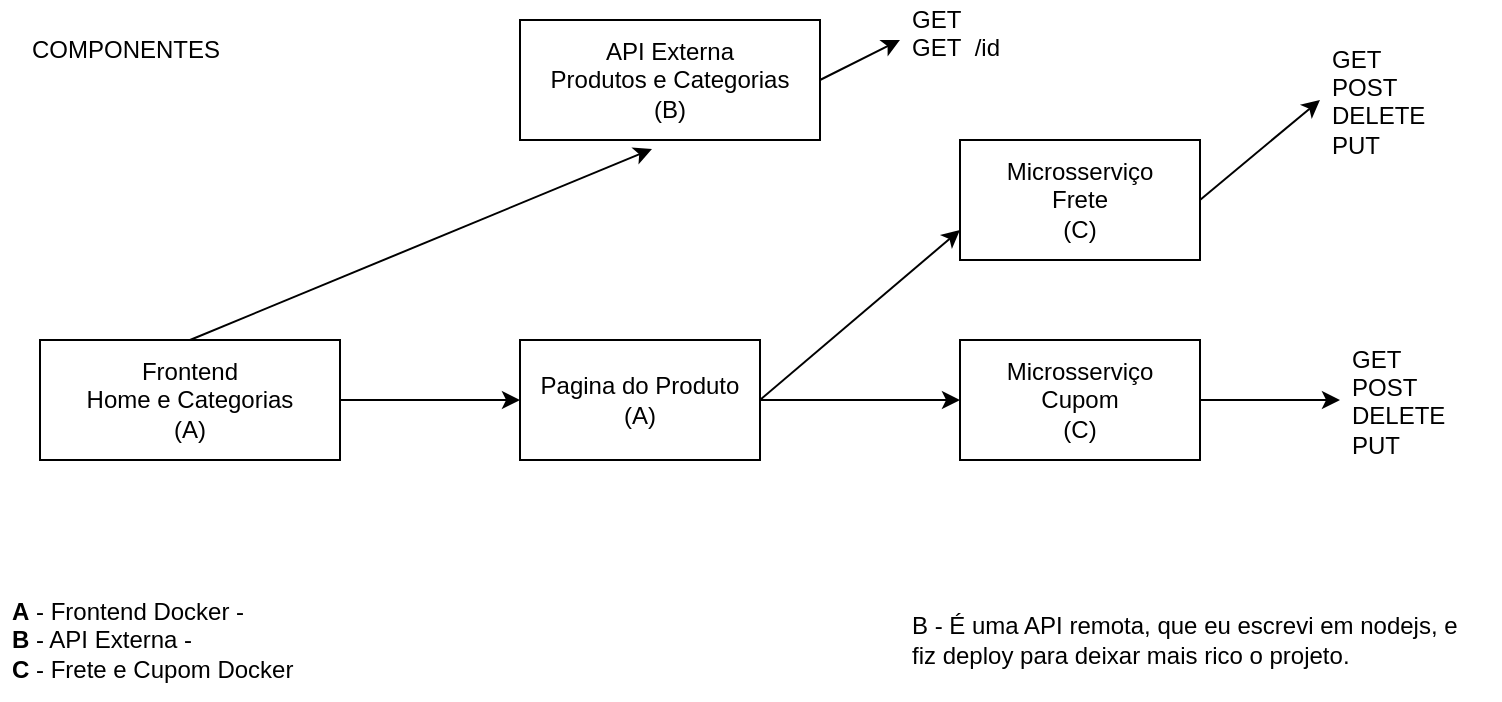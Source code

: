 <mxfile>
    <diagram id="BIgHVA2T5CTmXhIg9q-h" name="Page-1">
        <mxGraphModel dx="890" dy="430" grid="1" gridSize="10" guides="1" tooltips="1" connect="1" arrows="1" fold="1" page="1" pageScale="1" pageWidth="850" pageHeight="1100" math="0" shadow="0">
            <root>
                <mxCell id="0"/>
                <mxCell id="1" parent="0"/>
                <mxCell id="4" style="edgeStyle=none;html=1;exitX=0.5;exitY=0;exitDx=0;exitDy=0;entryX=0.44;entryY=1.075;entryDx=0;entryDy=0;entryPerimeter=0;" parent="1" source="2" target="3" edge="1">
                    <mxGeometry relative="1" as="geometry"/>
                </mxCell>
                <mxCell id="7" style="edgeStyle=none;html=1;entryX=0;entryY=0.5;entryDx=0;entryDy=0;" parent="1" source="2" target="5" edge="1">
                    <mxGeometry relative="1" as="geometry"/>
                </mxCell>
                <mxCell id="2" value="Frontend&lt;br&gt;Home e Categorias&lt;br&gt;(A)" style="rounded=0;whiteSpace=wrap;html=1;" parent="1" vertex="1">
                    <mxGeometry x="110" y="200" width="150" height="60" as="geometry"/>
                </mxCell>
                <mxCell id="24" style="edgeStyle=none;html=1;exitX=1;exitY=0.5;exitDx=0;exitDy=0;" edge="1" parent="1" source="3">
                    <mxGeometry relative="1" as="geometry">
                        <mxPoint x="540" y="50" as="targetPoint"/>
                    </mxGeometry>
                </mxCell>
                <mxCell id="3" value="API Externa&lt;br&gt;Produtos e Categorias&lt;br&gt;(B)" style="rounded=0;whiteSpace=wrap;html=1;" parent="1" vertex="1">
                    <mxGeometry x="350" y="40" width="150" height="60" as="geometry"/>
                </mxCell>
                <mxCell id="9" style="edgeStyle=none;html=1;entryX=0;entryY=0.5;entryDx=0;entryDy=0;" parent="1" source="5" target="8" edge="1">
                    <mxGeometry relative="1" as="geometry"/>
                </mxCell>
                <mxCell id="11" style="edgeStyle=none;html=1;exitX=1;exitY=0.5;exitDx=0;exitDy=0;entryX=0;entryY=0.75;entryDx=0;entryDy=0;" parent="1" source="5" target="10" edge="1">
                    <mxGeometry relative="1" as="geometry"/>
                </mxCell>
                <mxCell id="5" value="Pagina do Produto&lt;br&gt;(A)" style="rounded=0;whiteSpace=wrap;html=1;" parent="1" vertex="1">
                    <mxGeometry x="350" y="200" width="120" height="60" as="geometry"/>
                </mxCell>
                <mxCell id="19" style="edgeStyle=none;html=1;entryX=0;entryY=0.5;entryDx=0;entryDy=0;" parent="1" source="8" target="18" edge="1">
                    <mxGeometry relative="1" as="geometry"/>
                </mxCell>
                <mxCell id="8" value="Microsserviço&lt;br&gt;Cupom&lt;br&gt;(C)" style="rounded=0;whiteSpace=wrap;html=1;" parent="1" vertex="1">
                    <mxGeometry x="570" y="200" width="120" height="60" as="geometry"/>
                </mxCell>
                <mxCell id="17" style="edgeStyle=none;html=1;exitX=1;exitY=0.5;exitDx=0;exitDy=0;entryX=0;entryY=0.5;entryDx=0;entryDy=0;" parent="1" source="10" target="16" edge="1">
                    <mxGeometry relative="1" as="geometry"/>
                </mxCell>
                <mxCell id="10" value="Microsserviço&lt;br&gt;Frete&lt;br&gt;(C)" style="rounded=0;whiteSpace=wrap;html=1;" parent="1" vertex="1">
                    <mxGeometry x="570" y="100" width="120" height="60" as="geometry"/>
                </mxCell>
                <mxCell id="16" value="GET&lt;br&gt;POST&lt;br&gt;DELETE&lt;br&gt;PUT" style="text;strokeColor=none;fillColor=none;align=left;verticalAlign=middle;spacingLeft=4;spacingRight=4;overflow=hidden;points=[[0,0.5],[1,0.5]];portConstraint=eastwest;rotatable=0;whiteSpace=wrap;html=1;" parent="1" vertex="1">
                    <mxGeometry x="750" y="50" width="80" height="60" as="geometry"/>
                </mxCell>
                <mxCell id="18" value="GET&lt;br&gt;POST&lt;br&gt;DELETE&lt;br&gt;PUT" style="text;strokeColor=none;fillColor=none;align=left;verticalAlign=middle;spacingLeft=4;spacingRight=4;overflow=hidden;points=[[0,0.5],[1,0.5]];portConstraint=eastwest;rotatable=0;whiteSpace=wrap;html=1;" parent="1" vertex="1">
                    <mxGeometry x="760" y="200" width="80" height="60" as="geometry"/>
                </mxCell>
                <mxCell id="22" value="COMPONENTES" style="text;strokeColor=none;fillColor=none;align=left;verticalAlign=middle;spacingLeft=4;spacingRight=4;overflow=hidden;points=[[0,0.5],[1,0.5]];portConstraint=eastwest;rotatable=0;whiteSpace=wrap;html=1;" parent="1" vertex="1">
                    <mxGeometry x="100" y="40" width="120" height="30" as="geometry"/>
                </mxCell>
                <mxCell id="23" value="GET&lt;br&gt;GET&amp;nbsp; /id" style="text;strokeColor=none;fillColor=none;align=left;verticalAlign=middle;spacingLeft=4;spacingRight=4;overflow=hidden;points=[[0,0.5],[1,0.5]];portConstraint=eastwest;rotatable=0;whiteSpace=wrap;html=1;" vertex="1" parent="1">
                    <mxGeometry x="540" y="30" width="80" height="30" as="geometry"/>
                </mxCell>
                <mxCell id="25" value="&lt;b&gt;A&lt;/b&gt; - Frontend Docker -&amp;nbsp;&lt;br&gt;&lt;b&gt;B&lt;/b&gt; - API Externa -&amp;nbsp;&lt;br&gt;&lt;b&gt;C&lt;/b&gt; - Frete e Cupom Docker" style="text;strokeColor=none;fillColor=none;align=left;verticalAlign=middle;spacingLeft=4;spacingRight=4;overflow=hidden;points=[[0,0.5],[1,0.5]];portConstraint=eastwest;rotatable=0;whiteSpace=wrap;html=1;" vertex="1" parent="1">
                    <mxGeometry x="90" y="320" width="430" height="60" as="geometry"/>
                </mxCell>
                <mxCell id="26" value="B - É uma API remota, que eu escrevi em nodejs, e fiz deploy para deixar mais rico o projeto." style="text;strokeColor=none;fillColor=none;align=left;verticalAlign=middle;spacingLeft=4;spacingRight=4;overflow=hidden;points=[[0,0.5],[1,0.5]];portConstraint=eastwest;rotatable=0;whiteSpace=wrap;html=1;" vertex="1" parent="1">
                    <mxGeometry x="540" y="320" width="290" height="60" as="geometry"/>
                </mxCell>
            </root>
        </mxGraphModel>
    </diagram>
</mxfile>